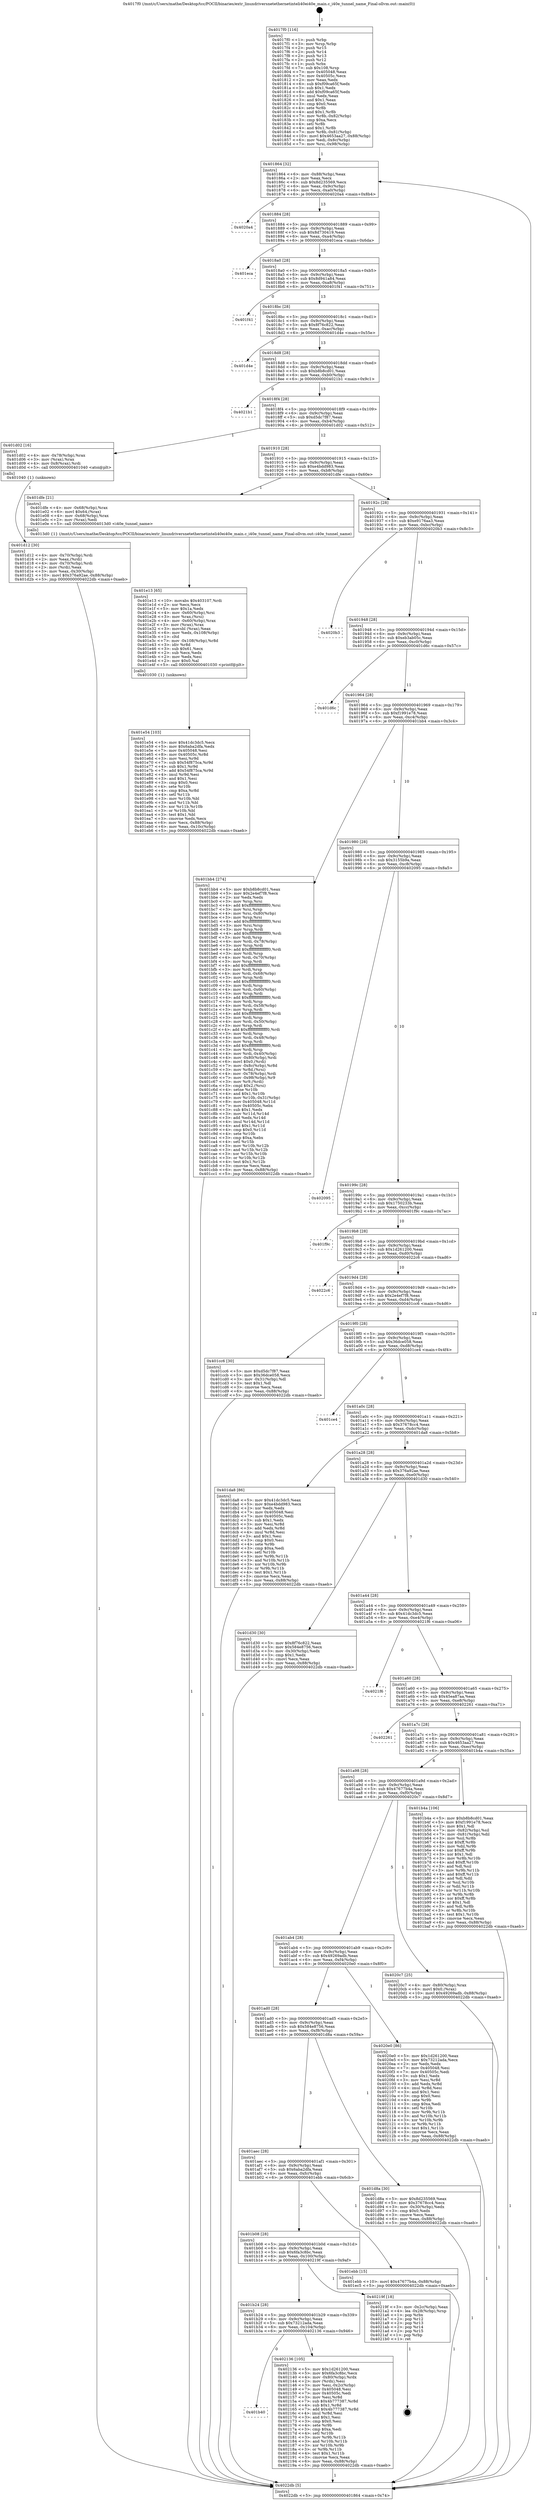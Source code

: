 digraph "0x4017f0" {
  label = "0x4017f0 (/mnt/c/Users/mathe/Desktop/tcc/POCII/binaries/extr_linuxdriversnetethernetinteli40ei40e_main.c_i40e_tunnel_name_Final-ollvm.out::main(0))"
  labelloc = "t"
  node[shape=record]

  Entry [label="",width=0.3,height=0.3,shape=circle,fillcolor=black,style=filled]
  "0x401864" [label="{
     0x401864 [32]\l
     | [instrs]\l
     &nbsp;&nbsp;0x401864 \<+6\>: mov -0x88(%rbp),%eax\l
     &nbsp;&nbsp;0x40186a \<+2\>: mov %eax,%ecx\l
     &nbsp;&nbsp;0x40186c \<+6\>: sub $0x8d235569,%ecx\l
     &nbsp;&nbsp;0x401872 \<+6\>: mov %eax,-0x9c(%rbp)\l
     &nbsp;&nbsp;0x401878 \<+6\>: mov %ecx,-0xa0(%rbp)\l
     &nbsp;&nbsp;0x40187e \<+6\>: je 00000000004020a4 \<main+0x8b4\>\l
  }"]
  "0x4020a4" [label="{
     0x4020a4\l
  }", style=dashed]
  "0x401884" [label="{
     0x401884 [28]\l
     | [instrs]\l
     &nbsp;&nbsp;0x401884 \<+5\>: jmp 0000000000401889 \<main+0x99\>\l
     &nbsp;&nbsp;0x401889 \<+6\>: mov -0x9c(%rbp),%eax\l
     &nbsp;&nbsp;0x40188f \<+5\>: sub $0x8d730419,%eax\l
     &nbsp;&nbsp;0x401894 \<+6\>: mov %eax,-0xa4(%rbp)\l
     &nbsp;&nbsp;0x40189a \<+6\>: je 0000000000401eca \<main+0x6da\>\l
  }"]
  Exit [label="",width=0.3,height=0.3,shape=circle,fillcolor=black,style=filled,peripheries=2]
  "0x401eca" [label="{
     0x401eca\l
  }", style=dashed]
  "0x4018a0" [label="{
     0x4018a0 [28]\l
     | [instrs]\l
     &nbsp;&nbsp;0x4018a0 \<+5\>: jmp 00000000004018a5 \<main+0xb5\>\l
     &nbsp;&nbsp;0x4018a5 \<+6\>: mov -0x9c(%rbp),%eax\l
     &nbsp;&nbsp;0x4018ab \<+5\>: sub $0x8d941a84,%eax\l
     &nbsp;&nbsp;0x4018b0 \<+6\>: mov %eax,-0xa8(%rbp)\l
     &nbsp;&nbsp;0x4018b6 \<+6\>: je 0000000000401f41 \<main+0x751\>\l
  }"]
  "0x401b40" [label="{
     0x401b40\l
  }", style=dashed]
  "0x401f41" [label="{
     0x401f41\l
  }", style=dashed]
  "0x4018bc" [label="{
     0x4018bc [28]\l
     | [instrs]\l
     &nbsp;&nbsp;0x4018bc \<+5\>: jmp 00000000004018c1 \<main+0xd1\>\l
     &nbsp;&nbsp;0x4018c1 \<+6\>: mov -0x9c(%rbp),%eax\l
     &nbsp;&nbsp;0x4018c7 \<+5\>: sub $0x8f76c822,%eax\l
     &nbsp;&nbsp;0x4018cc \<+6\>: mov %eax,-0xac(%rbp)\l
     &nbsp;&nbsp;0x4018d2 \<+6\>: je 0000000000401d4e \<main+0x55e\>\l
  }"]
  "0x402136" [label="{
     0x402136 [105]\l
     | [instrs]\l
     &nbsp;&nbsp;0x402136 \<+5\>: mov $0x1d261200,%eax\l
     &nbsp;&nbsp;0x40213b \<+5\>: mov $0x6fa3c8bc,%ecx\l
     &nbsp;&nbsp;0x402140 \<+4\>: mov -0x80(%rbp),%rdx\l
     &nbsp;&nbsp;0x402144 \<+2\>: mov (%rdx),%esi\l
     &nbsp;&nbsp;0x402146 \<+3\>: mov %esi,-0x2c(%rbp)\l
     &nbsp;&nbsp;0x402149 \<+7\>: mov 0x405048,%esi\l
     &nbsp;&nbsp;0x402150 \<+7\>: mov 0x40505c,%edi\l
     &nbsp;&nbsp;0x402157 \<+3\>: mov %esi,%r8d\l
     &nbsp;&nbsp;0x40215a \<+7\>: sub $0x4b777387,%r8d\l
     &nbsp;&nbsp;0x402161 \<+4\>: sub $0x1,%r8d\l
     &nbsp;&nbsp;0x402165 \<+7\>: add $0x4b777387,%r8d\l
     &nbsp;&nbsp;0x40216c \<+4\>: imul %r8d,%esi\l
     &nbsp;&nbsp;0x402170 \<+3\>: and $0x1,%esi\l
     &nbsp;&nbsp;0x402173 \<+3\>: cmp $0x0,%esi\l
     &nbsp;&nbsp;0x402176 \<+4\>: sete %r9b\l
     &nbsp;&nbsp;0x40217a \<+3\>: cmp $0xa,%edi\l
     &nbsp;&nbsp;0x40217d \<+4\>: setl %r10b\l
     &nbsp;&nbsp;0x402181 \<+3\>: mov %r9b,%r11b\l
     &nbsp;&nbsp;0x402184 \<+3\>: and %r10b,%r11b\l
     &nbsp;&nbsp;0x402187 \<+3\>: xor %r10b,%r9b\l
     &nbsp;&nbsp;0x40218a \<+3\>: or %r9b,%r11b\l
     &nbsp;&nbsp;0x40218d \<+4\>: test $0x1,%r11b\l
     &nbsp;&nbsp;0x402191 \<+3\>: cmovne %ecx,%eax\l
     &nbsp;&nbsp;0x402194 \<+6\>: mov %eax,-0x88(%rbp)\l
     &nbsp;&nbsp;0x40219a \<+5\>: jmp 00000000004022db \<main+0xaeb\>\l
  }"]
  "0x401d4e" [label="{
     0x401d4e\l
  }", style=dashed]
  "0x4018d8" [label="{
     0x4018d8 [28]\l
     | [instrs]\l
     &nbsp;&nbsp;0x4018d8 \<+5\>: jmp 00000000004018dd \<main+0xed\>\l
     &nbsp;&nbsp;0x4018dd \<+6\>: mov -0x9c(%rbp),%eax\l
     &nbsp;&nbsp;0x4018e3 \<+5\>: sub $0xb8b8cd01,%eax\l
     &nbsp;&nbsp;0x4018e8 \<+6\>: mov %eax,-0xb0(%rbp)\l
     &nbsp;&nbsp;0x4018ee \<+6\>: je 00000000004021b1 \<main+0x9c1\>\l
  }"]
  "0x401b24" [label="{
     0x401b24 [28]\l
     | [instrs]\l
     &nbsp;&nbsp;0x401b24 \<+5\>: jmp 0000000000401b29 \<main+0x339\>\l
     &nbsp;&nbsp;0x401b29 \<+6\>: mov -0x9c(%rbp),%eax\l
     &nbsp;&nbsp;0x401b2f \<+5\>: sub $0x73212ada,%eax\l
     &nbsp;&nbsp;0x401b34 \<+6\>: mov %eax,-0x104(%rbp)\l
     &nbsp;&nbsp;0x401b3a \<+6\>: je 0000000000402136 \<main+0x946\>\l
  }"]
  "0x4021b1" [label="{
     0x4021b1\l
  }", style=dashed]
  "0x4018f4" [label="{
     0x4018f4 [28]\l
     | [instrs]\l
     &nbsp;&nbsp;0x4018f4 \<+5\>: jmp 00000000004018f9 \<main+0x109\>\l
     &nbsp;&nbsp;0x4018f9 \<+6\>: mov -0x9c(%rbp),%eax\l
     &nbsp;&nbsp;0x4018ff \<+5\>: sub $0xd5dc7f87,%eax\l
     &nbsp;&nbsp;0x401904 \<+6\>: mov %eax,-0xb4(%rbp)\l
     &nbsp;&nbsp;0x40190a \<+6\>: je 0000000000401d02 \<main+0x512\>\l
  }"]
  "0x40219f" [label="{
     0x40219f [18]\l
     | [instrs]\l
     &nbsp;&nbsp;0x40219f \<+3\>: mov -0x2c(%rbp),%eax\l
     &nbsp;&nbsp;0x4021a2 \<+4\>: lea -0x28(%rbp),%rsp\l
     &nbsp;&nbsp;0x4021a6 \<+1\>: pop %rbx\l
     &nbsp;&nbsp;0x4021a7 \<+2\>: pop %r12\l
     &nbsp;&nbsp;0x4021a9 \<+2\>: pop %r13\l
     &nbsp;&nbsp;0x4021ab \<+2\>: pop %r14\l
     &nbsp;&nbsp;0x4021ad \<+2\>: pop %r15\l
     &nbsp;&nbsp;0x4021af \<+1\>: pop %rbp\l
     &nbsp;&nbsp;0x4021b0 \<+1\>: ret\l
  }"]
  "0x401d02" [label="{
     0x401d02 [16]\l
     | [instrs]\l
     &nbsp;&nbsp;0x401d02 \<+4\>: mov -0x78(%rbp),%rax\l
     &nbsp;&nbsp;0x401d06 \<+3\>: mov (%rax),%rax\l
     &nbsp;&nbsp;0x401d09 \<+4\>: mov 0x8(%rax),%rdi\l
     &nbsp;&nbsp;0x401d0d \<+5\>: call 0000000000401040 \<atoi@plt\>\l
     | [calls]\l
     &nbsp;&nbsp;0x401040 \{1\} (unknown)\l
  }"]
  "0x401910" [label="{
     0x401910 [28]\l
     | [instrs]\l
     &nbsp;&nbsp;0x401910 \<+5\>: jmp 0000000000401915 \<main+0x125\>\l
     &nbsp;&nbsp;0x401915 \<+6\>: mov -0x9c(%rbp),%eax\l
     &nbsp;&nbsp;0x40191b \<+5\>: sub $0xe4bdd983,%eax\l
     &nbsp;&nbsp;0x401920 \<+6\>: mov %eax,-0xb8(%rbp)\l
     &nbsp;&nbsp;0x401926 \<+6\>: je 0000000000401dfe \<main+0x60e\>\l
  }"]
  "0x401b08" [label="{
     0x401b08 [28]\l
     | [instrs]\l
     &nbsp;&nbsp;0x401b08 \<+5\>: jmp 0000000000401b0d \<main+0x31d\>\l
     &nbsp;&nbsp;0x401b0d \<+6\>: mov -0x9c(%rbp),%eax\l
     &nbsp;&nbsp;0x401b13 \<+5\>: sub $0x6fa3c8bc,%eax\l
     &nbsp;&nbsp;0x401b18 \<+6\>: mov %eax,-0x100(%rbp)\l
     &nbsp;&nbsp;0x401b1e \<+6\>: je 000000000040219f \<main+0x9af\>\l
  }"]
  "0x401dfe" [label="{
     0x401dfe [21]\l
     | [instrs]\l
     &nbsp;&nbsp;0x401dfe \<+4\>: mov -0x68(%rbp),%rax\l
     &nbsp;&nbsp;0x401e02 \<+6\>: movl $0x64,(%rax)\l
     &nbsp;&nbsp;0x401e08 \<+4\>: mov -0x68(%rbp),%rax\l
     &nbsp;&nbsp;0x401e0c \<+2\>: mov (%rax),%edi\l
     &nbsp;&nbsp;0x401e0e \<+5\>: call 00000000004013d0 \<i40e_tunnel_name\>\l
     | [calls]\l
     &nbsp;&nbsp;0x4013d0 \{1\} (/mnt/c/Users/mathe/Desktop/tcc/POCII/binaries/extr_linuxdriversnetethernetinteli40ei40e_main.c_i40e_tunnel_name_Final-ollvm.out::i40e_tunnel_name)\l
  }"]
  "0x40192c" [label="{
     0x40192c [28]\l
     | [instrs]\l
     &nbsp;&nbsp;0x40192c \<+5\>: jmp 0000000000401931 \<main+0x141\>\l
     &nbsp;&nbsp;0x401931 \<+6\>: mov -0x9c(%rbp),%eax\l
     &nbsp;&nbsp;0x401937 \<+5\>: sub $0xe9176aa3,%eax\l
     &nbsp;&nbsp;0x40193c \<+6\>: mov %eax,-0xbc(%rbp)\l
     &nbsp;&nbsp;0x401942 \<+6\>: je 00000000004020b3 \<main+0x8c3\>\l
  }"]
  "0x401ebb" [label="{
     0x401ebb [15]\l
     | [instrs]\l
     &nbsp;&nbsp;0x401ebb \<+10\>: movl $0x47677b4a,-0x88(%rbp)\l
     &nbsp;&nbsp;0x401ec5 \<+5\>: jmp 00000000004022db \<main+0xaeb\>\l
  }"]
  "0x4020b3" [label="{
     0x4020b3\l
  }", style=dashed]
  "0x401948" [label="{
     0x401948 [28]\l
     | [instrs]\l
     &nbsp;&nbsp;0x401948 \<+5\>: jmp 000000000040194d \<main+0x15d\>\l
     &nbsp;&nbsp;0x40194d \<+6\>: mov -0x9c(%rbp),%eax\l
     &nbsp;&nbsp;0x401953 \<+5\>: sub $0xeb3ab05c,%eax\l
     &nbsp;&nbsp;0x401958 \<+6\>: mov %eax,-0xc0(%rbp)\l
     &nbsp;&nbsp;0x40195e \<+6\>: je 0000000000401d6c \<main+0x57c\>\l
  }"]
  "0x401e54" [label="{
     0x401e54 [103]\l
     | [instrs]\l
     &nbsp;&nbsp;0x401e54 \<+5\>: mov $0x41dc3dc5,%ecx\l
     &nbsp;&nbsp;0x401e59 \<+5\>: mov $0x6aba2dfa,%edx\l
     &nbsp;&nbsp;0x401e5e \<+7\>: mov 0x405048,%esi\l
     &nbsp;&nbsp;0x401e65 \<+8\>: mov 0x40505c,%r8d\l
     &nbsp;&nbsp;0x401e6d \<+3\>: mov %esi,%r9d\l
     &nbsp;&nbsp;0x401e70 \<+7\>: sub $0x54f875ca,%r9d\l
     &nbsp;&nbsp;0x401e77 \<+4\>: sub $0x1,%r9d\l
     &nbsp;&nbsp;0x401e7b \<+7\>: add $0x54f875ca,%r9d\l
     &nbsp;&nbsp;0x401e82 \<+4\>: imul %r9d,%esi\l
     &nbsp;&nbsp;0x401e86 \<+3\>: and $0x1,%esi\l
     &nbsp;&nbsp;0x401e89 \<+3\>: cmp $0x0,%esi\l
     &nbsp;&nbsp;0x401e8c \<+4\>: sete %r10b\l
     &nbsp;&nbsp;0x401e90 \<+4\>: cmp $0xa,%r8d\l
     &nbsp;&nbsp;0x401e94 \<+4\>: setl %r11b\l
     &nbsp;&nbsp;0x401e98 \<+3\>: mov %r10b,%bl\l
     &nbsp;&nbsp;0x401e9b \<+3\>: and %r11b,%bl\l
     &nbsp;&nbsp;0x401e9e \<+3\>: xor %r11b,%r10b\l
     &nbsp;&nbsp;0x401ea1 \<+3\>: or %r10b,%bl\l
     &nbsp;&nbsp;0x401ea4 \<+3\>: test $0x1,%bl\l
     &nbsp;&nbsp;0x401ea7 \<+3\>: cmovne %edx,%ecx\l
     &nbsp;&nbsp;0x401eaa \<+6\>: mov %ecx,-0x88(%rbp)\l
     &nbsp;&nbsp;0x401eb0 \<+6\>: mov %eax,-0x10c(%rbp)\l
     &nbsp;&nbsp;0x401eb6 \<+5\>: jmp 00000000004022db \<main+0xaeb\>\l
  }"]
  "0x401d6c" [label="{
     0x401d6c\l
  }", style=dashed]
  "0x401964" [label="{
     0x401964 [28]\l
     | [instrs]\l
     &nbsp;&nbsp;0x401964 \<+5\>: jmp 0000000000401969 \<main+0x179\>\l
     &nbsp;&nbsp;0x401969 \<+6\>: mov -0x9c(%rbp),%eax\l
     &nbsp;&nbsp;0x40196f \<+5\>: sub $0xf1991e78,%eax\l
     &nbsp;&nbsp;0x401974 \<+6\>: mov %eax,-0xc4(%rbp)\l
     &nbsp;&nbsp;0x40197a \<+6\>: je 0000000000401bb4 \<main+0x3c4\>\l
  }"]
  "0x401e13" [label="{
     0x401e13 [65]\l
     | [instrs]\l
     &nbsp;&nbsp;0x401e13 \<+10\>: movabs $0x403107,%rdi\l
     &nbsp;&nbsp;0x401e1d \<+2\>: xor %ecx,%ecx\l
     &nbsp;&nbsp;0x401e1f \<+5\>: mov $0x1a,%edx\l
     &nbsp;&nbsp;0x401e24 \<+4\>: mov -0x60(%rbp),%rsi\l
     &nbsp;&nbsp;0x401e28 \<+3\>: mov %rax,(%rsi)\l
     &nbsp;&nbsp;0x401e2b \<+4\>: mov -0x60(%rbp),%rax\l
     &nbsp;&nbsp;0x401e2f \<+3\>: mov (%rax),%rax\l
     &nbsp;&nbsp;0x401e32 \<+3\>: movsbl (%rax),%eax\l
     &nbsp;&nbsp;0x401e35 \<+6\>: mov %edx,-0x108(%rbp)\l
     &nbsp;&nbsp;0x401e3b \<+1\>: cltd\l
     &nbsp;&nbsp;0x401e3c \<+7\>: mov -0x108(%rbp),%r8d\l
     &nbsp;&nbsp;0x401e43 \<+3\>: idiv %r8d\l
     &nbsp;&nbsp;0x401e46 \<+3\>: sub $0x61,%ecx\l
     &nbsp;&nbsp;0x401e49 \<+2\>: sub %ecx,%edx\l
     &nbsp;&nbsp;0x401e4b \<+2\>: mov %edx,%esi\l
     &nbsp;&nbsp;0x401e4d \<+2\>: mov $0x0,%al\l
     &nbsp;&nbsp;0x401e4f \<+5\>: call 0000000000401030 \<printf@plt\>\l
     | [calls]\l
     &nbsp;&nbsp;0x401030 \{1\} (unknown)\l
  }"]
  "0x401bb4" [label="{
     0x401bb4 [274]\l
     | [instrs]\l
     &nbsp;&nbsp;0x401bb4 \<+5\>: mov $0xb8b8cd01,%eax\l
     &nbsp;&nbsp;0x401bb9 \<+5\>: mov $0x2e4ef7f8,%ecx\l
     &nbsp;&nbsp;0x401bbe \<+2\>: xor %edx,%edx\l
     &nbsp;&nbsp;0x401bc0 \<+3\>: mov %rsp,%rsi\l
     &nbsp;&nbsp;0x401bc3 \<+4\>: add $0xfffffffffffffff0,%rsi\l
     &nbsp;&nbsp;0x401bc7 \<+3\>: mov %rsi,%rsp\l
     &nbsp;&nbsp;0x401bca \<+4\>: mov %rsi,-0x80(%rbp)\l
     &nbsp;&nbsp;0x401bce \<+3\>: mov %rsp,%rsi\l
     &nbsp;&nbsp;0x401bd1 \<+4\>: add $0xfffffffffffffff0,%rsi\l
     &nbsp;&nbsp;0x401bd5 \<+3\>: mov %rsi,%rsp\l
     &nbsp;&nbsp;0x401bd8 \<+3\>: mov %rsp,%rdi\l
     &nbsp;&nbsp;0x401bdb \<+4\>: add $0xfffffffffffffff0,%rdi\l
     &nbsp;&nbsp;0x401bdf \<+3\>: mov %rdi,%rsp\l
     &nbsp;&nbsp;0x401be2 \<+4\>: mov %rdi,-0x78(%rbp)\l
     &nbsp;&nbsp;0x401be6 \<+3\>: mov %rsp,%rdi\l
     &nbsp;&nbsp;0x401be9 \<+4\>: add $0xfffffffffffffff0,%rdi\l
     &nbsp;&nbsp;0x401bed \<+3\>: mov %rdi,%rsp\l
     &nbsp;&nbsp;0x401bf0 \<+4\>: mov %rdi,-0x70(%rbp)\l
     &nbsp;&nbsp;0x401bf4 \<+3\>: mov %rsp,%rdi\l
     &nbsp;&nbsp;0x401bf7 \<+4\>: add $0xfffffffffffffff0,%rdi\l
     &nbsp;&nbsp;0x401bfb \<+3\>: mov %rdi,%rsp\l
     &nbsp;&nbsp;0x401bfe \<+4\>: mov %rdi,-0x68(%rbp)\l
     &nbsp;&nbsp;0x401c02 \<+3\>: mov %rsp,%rdi\l
     &nbsp;&nbsp;0x401c05 \<+4\>: add $0xfffffffffffffff0,%rdi\l
     &nbsp;&nbsp;0x401c09 \<+3\>: mov %rdi,%rsp\l
     &nbsp;&nbsp;0x401c0c \<+4\>: mov %rdi,-0x60(%rbp)\l
     &nbsp;&nbsp;0x401c10 \<+3\>: mov %rsp,%rdi\l
     &nbsp;&nbsp;0x401c13 \<+4\>: add $0xfffffffffffffff0,%rdi\l
     &nbsp;&nbsp;0x401c17 \<+3\>: mov %rdi,%rsp\l
     &nbsp;&nbsp;0x401c1a \<+4\>: mov %rdi,-0x58(%rbp)\l
     &nbsp;&nbsp;0x401c1e \<+3\>: mov %rsp,%rdi\l
     &nbsp;&nbsp;0x401c21 \<+4\>: add $0xfffffffffffffff0,%rdi\l
     &nbsp;&nbsp;0x401c25 \<+3\>: mov %rdi,%rsp\l
     &nbsp;&nbsp;0x401c28 \<+4\>: mov %rdi,-0x50(%rbp)\l
     &nbsp;&nbsp;0x401c2c \<+3\>: mov %rsp,%rdi\l
     &nbsp;&nbsp;0x401c2f \<+4\>: add $0xfffffffffffffff0,%rdi\l
     &nbsp;&nbsp;0x401c33 \<+3\>: mov %rdi,%rsp\l
     &nbsp;&nbsp;0x401c36 \<+4\>: mov %rdi,-0x48(%rbp)\l
     &nbsp;&nbsp;0x401c3a \<+3\>: mov %rsp,%rdi\l
     &nbsp;&nbsp;0x401c3d \<+4\>: add $0xfffffffffffffff0,%rdi\l
     &nbsp;&nbsp;0x401c41 \<+3\>: mov %rdi,%rsp\l
     &nbsp;&nbsp;0x401c44 \<+4\>: mov %rdi,-0x40(%rbp)\l
     &nbsp;&nbsp;0x401c48 \<+4\>: mov -0x80(%rbp),%rdi\l
     &nbsp;&nbsp;0x401c4c \<+6\>: movl $0x0,(%rdi)\l
     &nbsp;&nbsp;0x401c52 \<+7\>: mov -0x8c(%rbp),%r8d\l
     &nbsp;&nbsp;0x401c59 \<+3\>: mov %r8d,(%rsi)\l
     &nbsp;&nbsp;0x401c5c \<+4\>: mov -0x78(%rbp),%rdi\l
     &nbsp;&nbsp;0x401c60 \<+7\>: mov -0x98(%rbp),%r9\l
     &nbsp;&nbsp;0x401c67 \<+3\>: mov %r9,(%rdi)\l
     &nbsp;&nbsp;0x401c6a \<+3\>: cmpl $0x2,(%rsi)\l
     &nbsp;&nbsp;0x401c6d \<+4\>: setne %r10b\l
     &nbsp;&nbsp;0x401c71 \<+4\>: and $0x1,%r10b\l
     &nbsp;&nbsp;0x401c75 \<+4\>: mov %r10b,-0x31(%rbp)\l
     &nbsp;&nbsp;0x401c79 \<+8\>: mov 0x405048,%r11d\l
     &nbsp;&nbsp;0x401c81 \<+7\>: mov 0x40505c,%ebx\l
     &nbsp;&nbsp;0x401c88 \<+3\>: sub $0x1,%edx\l
     &nbsp;&nbsp;0x401c8b \<+3\>: mov %r11d,%r14d\l
     &nbsp;&nbsp;0x401c8e \<+3\>: add %edx,%r14d\l
     &nbsp;&nbsp;0x401c91 \<+4\>: imul %r14d,%r11d\l
     &nbsp;&nbsp;0x401c95 \<+4\>: and $0x1,%r11d\l
     &nbsp;&nbsp;0x401c99 \<+4\>: cmp $0x0,%r11d\l
     &nbsp;&nbsp;0x401c9d \<+4\>: sete %r10b\l
     &nbsp;&nbsp;0x401ca1 \<+3\>: cmp $0xa,%ebx\l
     &nbsp;&nbsp;0x401ca4 \<+4\>: setl %r15b\l
     &nbsp;&nbsp;0x401ca8 \<+3\>: mov %r10b,%r12b\l
     &nbsp;&nbsp;0x401cab \<+3\>: and %r15b,%r12b\l
     &nbsp;&nbsp;0x401cae \<+3\>: xor %r15b,%r10b\l
     &nbsp;&nbsp;0x401cb1 \<+3\>: or %r10b,%r12b\l
     &nbsp;&nbsp;0x401cb4 \<+4\>: test $0x1,%r12b\l
     &nbsp;&nbsp;0x401cb8 \<+3\>: cmovne %ecx,%eax\l
     &nbsp;&nbsp;0x401cbb \<+6\>: mov %eax,-0x88(%rbp)\l
     &nbsp;&nbsp;0x401cc1 \<+5\>: jmp 00000000004022db \<main+0xaeb\>\l
  }"]
  "0x401980" [label="{
     0x401980 [28]\l
     | [instrs]\l
     &nbsp;&nbsp;0x401980 \<+5\>: jmp 0000000000401985 \<main+0x195\>\l
     &nbsp;&nbsp;0x401985 \<+6\>: mov -0x9c(%rbp),%eax\l
     &nbsp;&nbsp;0x40198b \<+5\>: sub $0x3155b9a,%eax\l
     &nbsp;&nbsp;0x401990 \<+6\>: mov %eax,-0xc8(%rbp)\l
     &nbsp;&nbsp;0x401996 \<+6\>: je 0000000000402095 \<main+0x8a5\>\l
  }"]
  "0x401aec" [label="{
     0x401aec [28]\l
     | [instrs]\l
     &nbsp;&nbsp;0x401aec \<+5\>: jmp 0000000000401af1 \<main+0x301\>\l
     &nbsp;&nbsp;0x401af1 \<+6\>: mov -0x9c(%rbp),%eax\l
     &nbsp;&nbsp;0x401af7 \<+5\>: sub $0x6aba2dfa,%eax\l
     &nbsp;&nbsp;0x401afc \<+6\>: mov %eax,-0xfc(%rbp)\l
     &nbsp;&nbsp;0x401b02 \<+6\>: je 0000000000401ebb \<main+0x6cb\>\l
  }"]
  "0x402095" [label="{
     0x402095\l
  }", style=dashed]
  "0x40199c" [label="{
     0x40199c [28]\l
     | [instrs]\l
     &nbsp;&nbsp;0x40199c \<+5\>: jmp 00000000004019a1 \<main+0x1b1\>\l
     &nbsp;&nbsp;0x4019a1 \<+6\>: mov -0x9c(%rbp),%eax\l
     &nbsp;&nbsp;0x4019a7 \<+5\>: sub $0x1750233b,%eax\l
     &nbsp;&nbsp;0x4019ac \<+6\>: mov %eax,-0xcc(%rbp)\l
     &nbsp;&nbsp;0x4019b2 \<+6\>: je 0000000000401f9c \<main+0x7ac\>\l
  }"]
  "0x401d8a" [label="{
     0x401d8a [30]\l
     | [instrs]\l
     &nbsp;&nbsp;0x401d8a \<+5\>: mov $0x8d235569,%eax\l
     &nbsp;&nbsp;0x401d8f \<+5\>: mov $0x37678cc4,%ecx\l
     &nbsp;&nbsp;0x401d94 \<+3\>: mov -0x30(%rbp),%edx\l
     &nbsp;&nbsp;0x401d97 \<+3\>: cmp $0x0,%edx\l
     &nbsp;&nbsp;0x401d9a \<+3\>: cmove %ecx,%eax\l
     &nbsp;&nbsp;0x401d9d \<+6\>: mov %eax,-0x88(%rbp)\l
     &nbsp;&nbsp;0x401da3 \<+5\>: jmp 00000000004022db \<main+0xaeb\>\l
  }"]
  "0x401f9c" [label="{
     0x401f9c\l
  }", style=dashed]
  "0x4019b8" [label="{
     0x4019b8 [28]\l
     | [instrs]\l
     &nbsp;&nbsp;0x4019b8 \<+5\>: jmp 00000000004019bd \<main+0x1cd\>\l
     &nbsp;&nbsp;0x4019bd \<+6\>: mov -0x9c(%rbp),%eax\l
     &nbsp;&nbsp;0x4019c3 \<+5\>: sub $0x1d261200,%eax\l
     &nbsp;&nbsp;0x4019c8 \<+6\>: mov %eax,-0xd0(%rbp)\l
     &nbsp;&nbsp;0x4019ce \<+6\>: je 00000000004022c6 \<main+0xad6\>\l
  }"]
  "0x401ad0" [label="{
     0x401ad0 [28]\l
     | [instrs]\l
     &nbsp;&nbsp;0x401ad0 \<+5\>: jmp 0000000000401ad5 \<main+0x2e5\>\l
     &nbsp;&nbsp;0x401ad5 \<+6\>: mov -0x9c(%rbp),%eax\l
     &nbsp;&nbsp;0x401adb \<+5\>: sub $0x584e8756,%eax\l
     &nbsp;&nbsp;0x401ae0 \<+6\>: mov %eax,-0xf8(%rbp)\l
     &nbsp;&nbsp;0x401ae6 \<+6\>: je 0000000000401d8a \<main+0x59a\>\l
  }"]
  "0x4022c6" [label="{
     0x4022c6\l
  }", style=dashed]
  "0x4019d4" [label="{
     0x4019d4 [28]\l
     | [instrs]\l
     &nbsp;&nbsp;0x4019d4 \<+5\>: jmp 00000000004019d9 \<main+0x1e9\>\l
     &nbsp;&nbsp;0x4019d9 \<+6\>: mov -0x9c(%rbp),%eax\l
     &nbsp;&nbsp;0x4019df \<+5\>: sub $0x2e4ef7f8,%eax\l
     &nbsp;&nbsp;0x4019e4 \<+6\>: mov %eax,-0xd4(%rbp)\l
     &nbsp;&nbsp;0x4019ea \<+6\>: je 0000000000401cc6 \<main+0x4d6\>\l
  }"]
  "0x4020e0" [label="{
     0x4020e0 [86]\l
     | [instrs]\l
     &nbsp;&nbsp;0x4020e0 \<+5\>: mov $0x1d261200,%eax\l
     &nbsp;&nbsp;0x4020e5 \<+5\>: mov $0x73212ada,%ecx\l
     &nbsp;&nbsp;0x4020ea \<+2\>: xor %edx,%edx\l
     &nbsp;&nbsp;0x4020ec \<+7\>: mov 0x405048,%esi\l
     &nbsp;&nbsp;0x4020f3 \<+7\>: mov 0x40505c,%edi\l
     &nbsp;&nbsp;0x4020fa \<+3\>: sub $0x1,%edx\l
     &nbsp;&nbsp;0x4020fd \<+3\>: mov %esi,%r8d\l
     &nbsp;&nbsp;0x402100 \<+3\>: add %edx,%r8d\l
     &nbsp;&nbsp;0x402103 \<+4\>: imul %r8d,%esi\l
     &nbsp;&nbsp;0x402107 \<+3\>: and $0x1,%esi\l
     &nbsp;&nbsp;0x40210a \<+3\>: cmp $0x0,%esi\l
     &nbsp;&nbsp;0x40210d \<+4\>: sete %r9b\l
     &nbsp;&nbsp;0x402111 \<+3\>: cmp $0xa,%edi\l
     &nbsp;&nbsp;0x402114 \<+4\>: setl %r10b\l
     &nbsp;&nbsp;0x402118 \<+3\>: mov %r9b,%r11b\l
     &nbsp;&nbsp;0x40211b \<+3\>: and %r10b,%r11b\l
     &nbsp;&nbsp;0x40211e \<+3\>: xor %r10b,%r9b\l
     &nbsp;&nbsp;0x402121 \<+3\>: or %r9b,%r11b\l
     &nbsp;&nbsp;0x402124 \<+4\>: test $0x1,%r11b\l
     &nbsp;&nbsp;0x402128 \<+3\>: cmovne %ecx,%eax\l
     &nbsp;&nbsp;0x40212b \<+6\>: mov %eax,-0x88(%rbp)\l
     &nbsp;&nbsp;0x402131 \<+5\>: jmp 00000000004022db \<main+0xaeb\>\l
  }"]
  "0x401cc6" [label="{
     0x401cc6 [30]\l
     | [instrs]\l
     &nbsp;&nbsp;0x401cc6 \<+5\>: mov $0xd5dc7f87,%eax\l
     &nbsp;&nbsp;0x401ccb \<+5\>: mov $0x36dce058,%ecx\l
     &nbsp;&nbsp;0x401cd0 \<+3\>: mov -0x31(%rbp),%dl\l
     &nbsp;&nbsp;0x401cd3 \<+3\>: test $0x1,%dl\l
     &nbsp;&nbsp;0x401cd6 \<+3\>: cmovne %ecx,%eax\l
     &nbsp;&nbsp;0x401cd9 \<+6\>: mov %eax,-0x88(%rbp)\l
     &nbsp;&nbsp;0x401cdf \<+5\>: jmp 00000000004022db \<main+0xaeb\>\l
  }"]
  "0x4019f0" [label="{
     0x4019f0 [28]\l
     | [instrs]\l
     &nbsp;&nbsp;0x4019f0 \<+5\>: jmp 00000000004019f5 \<main+0x205\>\l
     &nbsp;&nbsp;0x4019f5 \<+6\>: mov -0x9c(%rbp),%eax\l
     &nbsp;&nbsp;0x4019fb \<+5\>: sub $0x36dce058,%eax\l
     &nbsp;&nbsp;0x401a00 \<+6\>: mov %eax,-0xd8(%rbp)\l
     &nbsp;&nbsp;0x401a06 \<+6\>: je 0000000000401ce4 \<main+0x4f4\>\l
  }"]
  "0x401ab4" [label="{
     0x401ab4 [28]\l
     | [instrs]\l
     &nbsp;&nbsp;0x401ab4 \<+5\>: jmp 0000000000401ab9 \<main+0x2c9\>\l
     &nbsp;&nbsp;0x401ab9 \<+6\>: mov -0x9c(%rbp),%eax\l
     &nbsp;&nbsp;0x401abf \<+5\>: sub $0x49269adb,%eax\l
     &nbsp;&nbsp;0x401ac4 \<+6\>: mov %eax,-0xf4(%rbp)\l
     &nbsp;&nbsp;0x401aca \<+6\>: je 00000000004020e0 \<main+0x8f0\>\l
  }"]
  "0x401ce4" [label="{
     0x401ce4\l
  }", style=dashed]
  "0x401a0c" [label="{
     0x401a0c [28]\l
     | [instrs]\l
     &nbsp;&nbsp;0x401a0c \<+5\>: jmp 0000000000401a11 \<main+0x221\>\l
     &nbsp;&nbsp;0x401a11 \<+6\>: mov -0x9c(%rbp),%eax\l
     &nbsp;&nbsp;0x401a17 \<+5\>: sub $0x37678cc4,%eax\l
     &nbsp;&nbsp;0x401a1c \<+6\>: mov %eax,-0xdc(%rbp)\l
     &nbsp;&nbsp;0x401a22 \<+6\>: je 0000000000401da8 \<main+0x5b8\>\l
  }"]
  "0x4020c7" [label="{
     0x4020c7 [25]\l
     | [instrs]\l
     &nbsp;&nbsp;0x4020c7 \<+4\>: mov -0x80(%rbp),%rax\l
     &nbsp;&nbsp;0x4020cb \<+6\>: movl $0x0,(%rax)\l
     &nbsp;&nbsp;0x4020d1 \<+10\>: movl $0x49269adb,-0x88(%rbp)\l
     &nbsp;&nbsp;0x4020db \<+5\>: jmp 00000000004022db \<main+0xaeb\>\l
  }"]
  "0x401da8" [label="{
     0x401da8 [86]\l
     | [instrs]\l
     &nbsp;&nbsp;0x401da8 \<+5\>: mov $0x41dc3dc5,%eax\l
     &nbsp;&nbsp;0x401dad \<+5\>: mov $0xe4bdd983,%ecx\l
     &nbsp;&nbsp;0x401db2 \<+2\>: xor %edx,%edx\l
     &nbsp;&nbsp;0x401db4 \<+7\>: mov 0x405048,%esi\l
     &nbsp;&nbsp;0x401dbb \<+7\>: mov 0x40505c,%edi\l
     &nbsp;&nbsp;0x401dc2 \<+3\>: sub $0x1,%edx\l
     &nbsp;&nbsp;0x401dc5 \<+3\>: mov %esi,%r8d\l
     &nbsp;&nbsp;0x401dc8 \<+3\>: add %edx,%r8d\l
     &nbsp;&nbsp;0x401dcb \<+4\>: imul %r8d,%esi\l
     &nbsp;&nbsp;0x401dcf \<+3\>: and $0x1,%esi\l
     &nbsp;&nbsp;0x401dd2 \<+3\>: cmp $0x0,%esi\l
     &nbsp;&nbsp;0x401dd5 \<+4\>: sete %r9b\l
     &nbsp;&nbsp;0x401dd9 \<+3\>: cmp $0xa,%edi\l
     &nbsp;&nbsp;0x401ddc \<+4\>: setl %r10b\l
     &nbsp;&nbsp;0x401de0 \<+3\>: mov %r9b,%r11b\l
     &nbsp;&nbsp;0x401de3 \<+3\>: and %r10b,%r11b\l
     &nbsp;&nbsp;0x401de6 \<+3\>: xor %r10b,%r9b\l
     &nbsp;&nbsp;0x401de9 \<+3\>: or %r9b,%r11b\l
     &nbsp;&nbsp;0x401dec \<+4\>: test $0x1,%r11b\l
     &nbsp;&nbsp;0x401df0 \<+3\>: cmovne %ecx,%eax\l
     &nbsp;&nbsp;0x401df3 \<+6\>: mov %eax,-0x88(%rbp)\l
     &nbsp;&nbsp;0x401df9 \<+5\>: jmp 00000000004022db \<main+0xaeb\>\l
  }"]
  "0x401a28" [label="{
     0x401a28 [28]\l
     | [instrs]\l
     &nbsp;&nbsp;0x401a28 \<+5\>: jmp 0000000000401a2d \<main+0x23d\>\l
     &nbsp;&nbsp;0x401a2d \<+6\>: mov -0x9c(%rbp),%eax\l
     &nbsp;&nbsp;0x401a33 \<+5\>: sub $0x376a92ae,%eax\l
     &nbsp;&nbsp;0x401a38 \<+6\>: mov %eax,-0xe0(%rbp)\l
     &nbsp;&nbsp;0x401a3e \<+6\>: je 0000000000401d30 \<main+0x540\>\l
  }"]
  "0x401d12" [label="{
     0x401d12 [30]\l
     | [instrs]\l
     &nbsp;&nbsp;0x401d12 \<+4\>: mov -0x70(%rbp),%rdi\l
     &nbsp;&nbsp;0x401d16 \<+2\>: mov %eax,(%rdi)\l
     &nbsp;&nbsp;0x401d18 \<+4\>: mov -0x70(%rbp),%rdi\l
     &nbsp;&nbsp;0x401d1c \<+2\>: mov (%rdi),%eax\l
     &nbsp;&nbsp;0x401d1e \<+3\>: mov %eax,-0x30(%rbp)\l
     &nbsp;&nbsp;0x401d21 \<+10\>: movl $0x376a92ae,-0x88(%rbp)\l
     &nbsp;&nbsp;0x401d2b \<+5\>: jmp 00000000004022db \<main+0xaeb\>\l
  }"]
  "0x401d30" [label="{
     0x401d30 [30]\l
     | [instrs]\l
     &nbsp;&nbsp;0x401d30 \<+5\>: mov $0x8f76c822,%eax\l
     &nbsp;&nbsp;0x401d35 \<+5\>: mov $0x584e8756,%ecx\l
     &nbsp;&nbsp;0x401d3a \<+3\>: mov -0x30(%rbp),%edx\l
     &nbsp;&nbsp;0x401d3d \<+3\>: cmp $0x1,%edx\l
     &nbsp;&nbsp;0x401d40 \<+3\>: cmovl %ecx,%eax\l
     &nbsp;&nbsp;0x401d43 \<+6\>: mov %eax,-0x88(%rbp)\l
     &nbsp;&nbsp;0x401d49 \<+5\>: jmp 00000000004022db \<main+0xaeb\>\l
  }"]
  "0x401a44" [label="{
     0x401a44 [28]\l
     | [instrs]\l
     &nbsp;&nbsp;0x401a44 \<+5\>: jmp 0000000000401a49 \<main+0x259\>\l
     &nbsp;&nbsp;0x401a49 \<+6\>: mov -0x9c(%rbp),%eax\l
     &nbsp;&nbsp;0x401a4f \<+5\>: sub $0x41dc3dc5,%eax\l
     &nbsp;&nbsp;0x401a54 \<+6\>: mov %eax,-0xe4(%rbp)\l
     &nbsp;&nbsp;0x401a5a \<+6\>: je 00000000004021f6 \<main+0xa06\>\l
  }"]
  "0x4017f0" [label="{
     0x4017f0 [116]\l
     | [instrs]\l
     &nbsp;&nbsp;0x4017f0 \<+1\>: push %rbp\l
     &nbsp;&nbsp;0x4017f1 \<+3\>: mov %rsp,%rbp\l
     &nbsp;&nbsp;0x4017f4 \<+2\>: push %r15\l
     &nbsp;&nbsp;0x4017f6 \<+2\>: push %r14\l
     &nbsp;&nbsp;0x4017f8 \<+2\>: push %r13\l
     &nbsp;&nbsp;0x4017fa \<+2\>: push %r12\l
     &nbsp;&nbsp;0x4017fc \<+1\>: push %rbx\l
     &nbsp;&nbsp;0x4017fd \<+7\>: sub $0x108,%rsp\l
     &nbsp;&nbsp;0x401804 \<+7\>: mov 0x405048,%eax\l
     &nbsp;&nbsp;0x40180b \<+7\>: mov 0x40505c,%ecx\l
     &nbsp;&nbsp;0x401812 \<+2\>: mov %eax,%edx\l
     &nbsp;&nbsp;0x401814 \<+6\>: sub $0xf09ca65f,%edx\l
     &nbsp;&nbsp;0x40181a \<+3\>: sub $0x1,%edx\l
     &nbsp;&nbsp;0x40181d \<+6\>: add $0xf09ca65f,%edx\l
     &nbsp;&nbsp;0x401823 \<+3\>: imul %edx,%eax\l
     &nbsp;&nbsp;0x401826 \<+3\>: and $0x1,%eax\l
     &nbsp;&nbsp;0x401829 \<+3\>: cmp $0x0,%eax\l
     &nbsp;&nbsp;0x40182c \<+4\>: sete %r8b\l
     &nbsp;&nbsp;0x401830 \<+4\>: and $0x1,%r8b\l
     &nbsp;&nbsp;0x401834 \<+7\>: mov %r8b,-0x82(%rbp)\l
     &nbsp;&nbsp;0x40183b \<+3\>: cmp $0xa,%ecx\l
     &nbsp;&nbsp;0x40183e \<+4\>: setl %r8b\l
     &nbsp;&nbsp;0x401842 \<+4\>: and $0x1,%r8b\l
     &nbsp;&nbsp;0x401846 \<+7\>: mov %r8b,-0x81(%rbp)\l
     &nbsp;&nbsp;0x40184d \<+10\>: movl $0x4653aa27,-0x88(%rbp)\l
     &nbsp;&nbsp;0x401857 \<+6\>: mov %edi,-0x8c(%rbp)\l
     &nbsp;&nbsp;0x40185d \<+7\>: mov %rsi,-0x98(%rbp)\l
  }"]
  "0x4021f6" [label="{
     0x4021f6\l
  }", style=dashed]
  "0x401a60" [label="{
     0x401a60 [28]\l
     | [instrs]\l
     &nbsp;&nbsp;0x401a60 \<+5\>: jmp 0000000000401a65 \<main+0x275\>\l
     &nbsp;&nbsp;0x401a65 \<+6\>: mov -0x9c(%rbp),%eax\l
     &nbsp;&nbsp;0x401a6b \<+5\>: sub $0x45ea87aa,%eax\l
     &nbsp;&nbsp;0x401a70 \<+6\>: mov %eax,-0xe8(%rbp)\l
     &nbsp;&nbsp;0x401a76 \<+6\>: je 0000000000402261 \<main+0xa71\>\l
  }"]
  "0x4022db" [label="{
     0x4022db [5]\l
     | [instrs]\l
     &nbsp;&nbsp;0x4022db \<+5\>: jmp 0000000000401864 \<main+0x74\>\l
  }"]
  "0x402261" [label="{
     0x402261\l
  }", style=dashed]
  "0x401a7c" [label="{
     0x401a7c [28]\l
     | [instrs]\l
     &nbsp;&nbsp;0x401a7c \<+5\>: jmp 0000000000401a81 \<main+0x291\>\l
     &nbsp;&nbsp;0x401a81 \<+6\>: mov -0x9c(%rbp),%eax\l
     &nbsp;&nbsp;0x401a87 \<+5\>: sub $0x4653aa27,%eax\l
     &nbsp;&nbsp;0x401a8c \<+6\>: mov %eax,-0xec(%rbp)\l
     &nbsp;&nbsp;0x401a92 \<+6\>: je 0000000000401b4a \<main+0x35a\>\l
  }"]
  "0x401a98" [label="{
     0x401a98 [28]\l
     | [instrs]\l
     &nbsp;&nbsp;0x401a98 \<+5\>: jmp 0000000000401a9d \<main+0x2ad\>\l
     &nbsp;&nbsp;0x401a9d \<+6\>: mov -0x9c(%rbp),%eax\l
     &nbsp;&nbsp;0x401aa3 \<+5\>: sub $0x47677b4a,%eax\l
     &nbsp;&nbsp;0x401aa8 \<+6\>: mov %eax,-0xf0(%rbp)\l
     &nbsp;&nbsp;0x401aae \<+6\>: je 00000000004020c7 \<main+0x8d7\>\l
  }"]
  "0x401b4a" [label="{
     0x401b4a [106]\l
     | [instrs]\l
     &nbsp;&nbsp;0x401b4a \<+5\>: mov $0xb8b8cd01,%eax\l
     &nbsp;&nbsp;0x401b4f \<+5\>: mov $0xf1991e78,%ecx\l
     &nbsp;&nbsp;0x401b54 \<+2\>: mov $0x1,%dl\l
     &nbsp;&nbsp;0x401b56 \<+7\>: mov -0x82(%rbp),%sil\l
     &nbsp;&nbsp;0x401b5d \<+7\>: mov -0x81(%rbp),%dil\l
     &nbsp;&nbsp;0x401b64 \<+3\>: mov %sil,%r8b\l
     &nbsp;&nbsp;0x401b67 \<+4\>: xor $0xff,%r8b\l
     &nbsp;&nbsp;0x401b6b \<+3\>: mov %dil,%r9b\l
     &nbsp;&nbsp;0x401b6e \<+4\>: xor $0xff,%r9b\l
     &nbsp;&nbsp;0x401b72 \<+3\>: xor $0x1,%dl\l
     &nbsp;&nbsp;0x401b75 \<+3\>: mov %r8b,%r10b\l
     &nbsp;&nbsp;0x401b78 \<+4\>: and $0xff,%r10b\l
     &nbsp;&nbsp;0x401b7c \<+3\>: and %dl,%sil\l
     &nbsp;&nbsp;0x401b7f \<+3\>: mov %r9b,%r11b\l
     &nbsp;&nbsp;0x401b82 \<+4\>: and $0xff,%r11b\l
     &nbsp;&nbsp;0x401b86 \<+3\>: and %dl,%dil\l
     &nbsp;&nbsp;0x401b89 \<+3\>: or %sil,%r10b\l
     &nbsp;&nbsp;0x401b8c \<+3\>: or %dil,%r11b\l
     &nbsp;&nbsp;0x401b8f \<+3\>: xor %r11b,%r10b\l
     &nbsp;&nbsp;0x401b92 \<+3\>: or %r9b,%r8b\l
     &nbsp;&nbsp;0x401b95 \<+4\>: xor $0xff,%r8b\l
     &nbsp;&nbsp;0x401b99 \<+3\>: or $0x1,%dl\l
     &nbsp;&nbsp;0x401b9c \<+3\>: and %dl,%r8b\l
     &nbsp;&nbsp;0x401b9f \<+3\>: or %r8b,%r10b\l
     &nbsp;&nbsp;0x401ba2 \<+4\>: test $0x1,%r10b\l
     &nbsp;&nbsp;0x401ba6 \<+3\>: cmovne %ecx,%eax\l
     &nbsp;&nbsp;0x401ba9 \<+6\>: mov %eax,-0x88(%rbp)\l
     &nbsp;&nbsp;0x401baf \<+5\>: jmp 00000000004022db \<main+0xaeb\>\l
  }"]
  Entry -> "0x4017f0" [label=" 1"]
  "0x401864" -> "0x4020a4" [label=" 0"]
  "0x401864" -> "0x401884" [label=" 13"]
  "0x40219f" -> Exit [label=" 1"]
  "0x401884" -> "0x401eca" [label=" 0"]
  "0x401884" -> "0x4018a0" [label=" 13"]
  "0x402136" -> "0x4022db" [label=" 1"]
  "0x4018a0" -> "0x401f41" [label=" 0"]
  "0x4018a0" -> "0x4018bc" [label=" 13"]
  "0x401b24" -> "0x401b40" [label=" 0"]
  "0x4018bc" -> "0x401d4e" [label=" 0"]
  "0x4018bc" -> "0x4018d8" [label=" 13"]
  "0x401b24" -> "0x402136" [label=" 1"]
  "0x4018d8" -> "0x4021b1" [label=" 0"]
  "0x4018d8" -> "0x4018f4" [label=" 13"]
  "0x401b08" -> "0x401b24" [label=" 1"]
  "0x4018f4" -> "0x401d02" [label=" 1"]
  "0x4018f4" -> "0x401910" [label=" 12"]
  "0x401b08" -> "0x40219f" [label=" 1"]
  "0x401910" -> "0x401dfe" [label=" 1"]
  "0x401910" -> "0x40192c" [label=" 11"]
  "0x4020e0" -> "0x4022db" [label=" 1"]
  "0x40192c" -> "0x4020b3" [label=" 0"]
  "0x40192c" -> "0x401948" [label=" 11"]
  "0x4020c7" -> "0x4022db" [label=" 1"]
  "0x401948" -> "0x401d6c" [label=" 0"]
  "0x401948" -> "0x401964" [label=" 11"]
  "0x401aec" -> "0x401b08" [label=" 2"]
  "0x401964" -> "0x401bb4" [label=" 1"]
  "0x401964" -> "0x401980" [label=" 10"]
  "0x401aec" -> "0x401ebb" [label=" 1"]
  "0x401980" -> "0x402095" [label=" 0"]
  "0x401980" -> "0x40199c" [label=" 10"]
  "0x401ebb" -> "0x4022db" [label=" 1"]
  "0x40199c" -> "0x401f9c" [label=" 0"]
  "0x40199c" -> "0x4019b8" [label=" 10"]
  "0x401e54" -> "0x4022db" [label=" 1"]
  "0x4019b8" -> "0x4022c6" [label=" 0"]
  "0x4019b8" -> "0x4019d4" [label=" 10"]
  "0x401dfe" -> "0x401e13" [label=" 1"]
  "0x4019d4" -> "0x401cc6" [label=" 1"]
  "0x4019d4" -> "0x4019f0" [label=" 9"]
  "0x401da8" -> "0x4022db" [label=" 1"]
  "0x4019f0" -> "0x401ce4" [label=" 0"]
  "0x4019f0" -> "0x401a0c" [label=" 9"]
  "0x401ad0" -> "0x401aec" [label=" 3"]
  "0x401a0c" -> "0x401da8" [label=" 1"]
  "0x401a0c" -> "0x401a28" [label=" 8"]
  "0x401ad0" -> "0x401d8a" [label=" 1"]
  "0x401a28" -> "0x401d30" [label=" 1"]
  "0x401a28" -> "0x401a44" [label=" 7"]
  "0x401ab4" -> "0x401ad0" [label=" 4"]
  "0x401a44" -> "0x4021f6" [label=" 0"]
  "0x401a44" -> "0x401a60" [label=" 7"]
  "0x401d8a" -> "0x4022db" [label=" 1"]
  "0x401a60" -> "0x402261" [label=" 0"]
  "0x401a60" -> "0x401a7c" [label=" 7"]
  "0x401a98" -> "0x401ab4" [label=" 5"]
  "0x401a7c" -> "0x401b4a" [label=" 1"]
  "0x401a7c" -> "0x401a98" [label=" 6"]
  "0x401b4a" -> "0x4022db" [label=" 1"]
  "0x4017f0" -> "0x401864" [label=" 1"]
  "0x4022db" -> "0x401864" [label=" 12"]
  "0x401ab4" -> "0x4020e0" [label=" 1"]
  "0x401bb4" -> "0x4022db" [label=" 1"]
  "0x401cc6" -> "0x4022db" [label=" 1"]
  "0x401d02" -> "0x401d12" [label=" 1"]
  "0x401d12" -> "0x4022db" [label=" 1"]
  "0x401d30" -> "0x4022db" [label=" 1"]
  "0x401e13" -> "0x401e54" [label=" 1"]
  "0x401a98" -> "0x4020c7" [label=" 1"]
}
